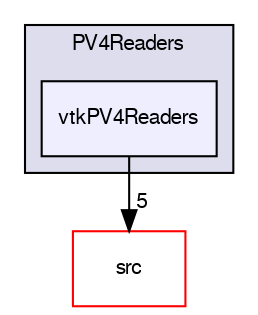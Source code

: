 digraph "applications/utilities/postProcessing/graphics/PV4Readers/vtkPV4Readers" {
  bgcolor=transparent;
  compound=true
  node [ fontsize="10", fontname="FreeSans"];
  edge [ labelfontsize="10", labelfontname="FreeSans"];
  subgraph clusterdir_7445db1dd3b961be4e301530f5439804 {
    graph [ bgcolor="#ddddee", pencolor="black", label="PV4Readers" fontname="FreeSans", fontsize="10", URL="dir_7445db1dd3b961be4e301530f5439804.html"]
  dir_da27ab29839c062d05d0240f9c4691a9 [shape=box, label="vtkPV4Readers", style="filled", fillcolor="#eeeeff", pencolor="black", URL="dir_da27ab29839c062d05d0240f9c4691a9.html"];
  }
  dir_68267d1309a1af8e8297ef4c3efbcdba [shape=box label="src" color="red" URL="dir_68267d1309a1af8e8297ef4c3efbcdba.html"];
  dir_da27ab29839c062d05d0240f9c4691a9->dir_68267d1309a1af8e8297ef4c3efbcdba [headlabel="5", labeldistance=1.5 headhref="dir_000480_000577.html"];
}
